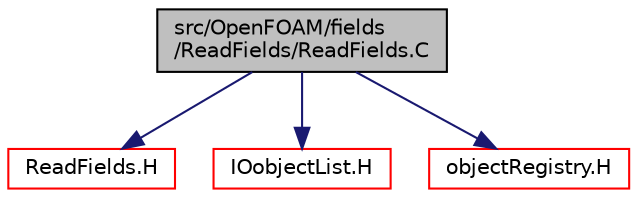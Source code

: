 digraph "src/OpenFOAM/fields/ReadFields/ReadFields.C"
{
  bgcolor="transparent";
  edge [fontname="Helvetica",fontsize="10",labelfontname="Helvetica",labelfontsize="10"];
  node [fontname="Helvetica",fontsize="10",shape=record];
  Node1 [label="src/OpenFOAM/fields\l/ReadFields/ReadFields.C",height=0.2,width=0.4,color="black", fillcolor="grey75", style="filled", fontcolor="black"];
  Node1 -> Node2 [color="midnightblue",fontsize="10",style="solid",fontname="Helvetica"];
  Node2 [label="ReadFields.H",height=0.2,width=0.4,color="red",URL="$a08469.html",tooltip="Field reading functions for post-processing utilities. "];
  Node1 -> Node3 [color="midnightblue",fontsize="10",style="solid",fontname="Helvetica"];
  Node3 [label="IOobjectList.H",height=0.2,width=0.4,color="red",URL="$a08081.html"];
  Node1 -> Node4 [color="midnightblue",fontsize="10",style="solid",fontname="Helvetica"];
  Node4 [label="objectRegistry.H",height=0.2,width=0.4,color="red",URL="$a08162.html"];
}
